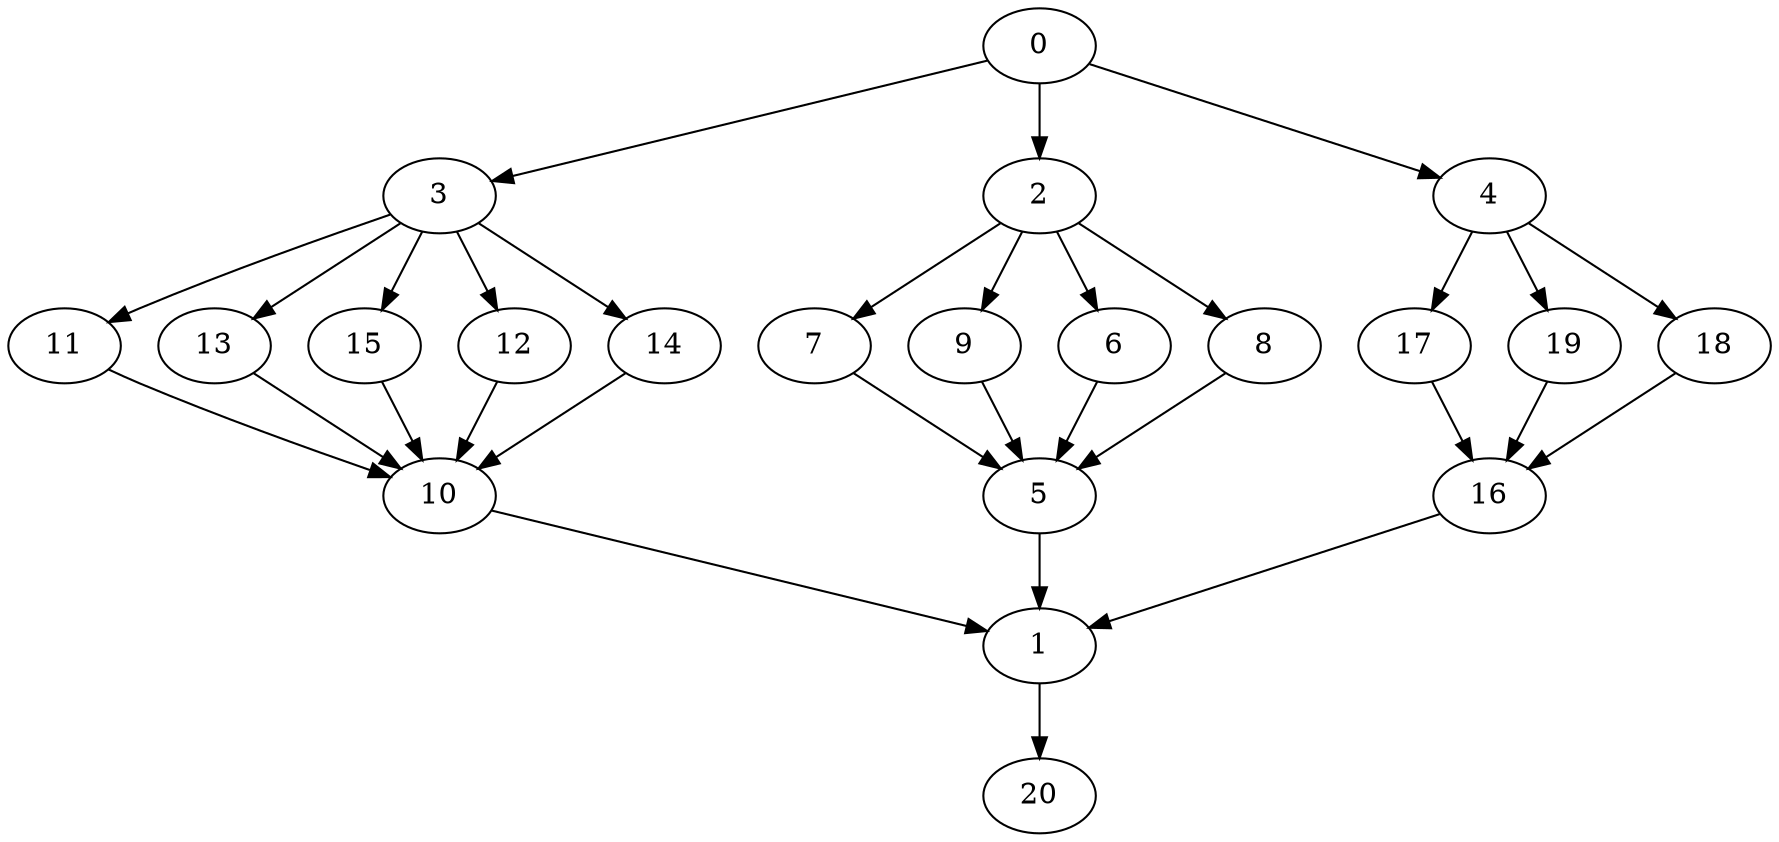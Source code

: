digraph "SeriesParallel-MaxBf-5_Nodes_21_CCR_1.00_WeightType_Random#2_Heterogeneous-4-2-strong" {
0 [Weight=8];
3 [Weight=8];
2 [Weight=10];
4 [Weight=3];
11 [Weight=13];
17 [Weight=14];
13 [Weight=10];
19 [Weight=13];
7 [Weight=13];
18 [Weight=13];
15 [Weight=10];
9 [Weight=7];
12 [Weight=10];
6 [Weight=6];
14 [Weight=8];
8 [Weight=4];
10 [Weight=11];
16 [Weight=13];
5 [Weight=8];
1 [Weight=11];
20 [Weight=11];
18 -> 16 [Weight=3];
11 -> 10 [Weight=9];
4 -> 19 [Weight=2];
19 -> 16 [Weight=7];
15 -> 10 [Weight=3];
3 -> 11 [Weight=9];
5 -> 1 [Weight=7];
0 -> 2 [Weight=10];
13 -> 10 [Weight=9];
3 -> 13 [Weight=8];
1 -> 20 [Weight=4];
9 -> 5 [Weight=10];
2 -> 6 [Weight=3];
14 -> 10 [Weight=3];
12 -> 10 [Weight=2];
4 -> 18 [Weight=8];
3 -> 15 [Weight=10];
3 -> 14 [Weight=9];
2 -> 8 [Weight=7];
3 -> 12 [Weight=3];
6 -> 5 [Weight=10];
0 -> 4 [Weight=6];
10 -> 1 [Weight=9];
0 -> 3 [Weight=4];
8 -> 5 [Weight=5];
17 -> 16 [Weight=8];
2 -> 9 [Weight=2];
7 -> 5 [Weight=9];
2 -> 7 [Weight=9];
16 -> 1 [Weight=6];
4 -> 17 [Weight=9];
}
